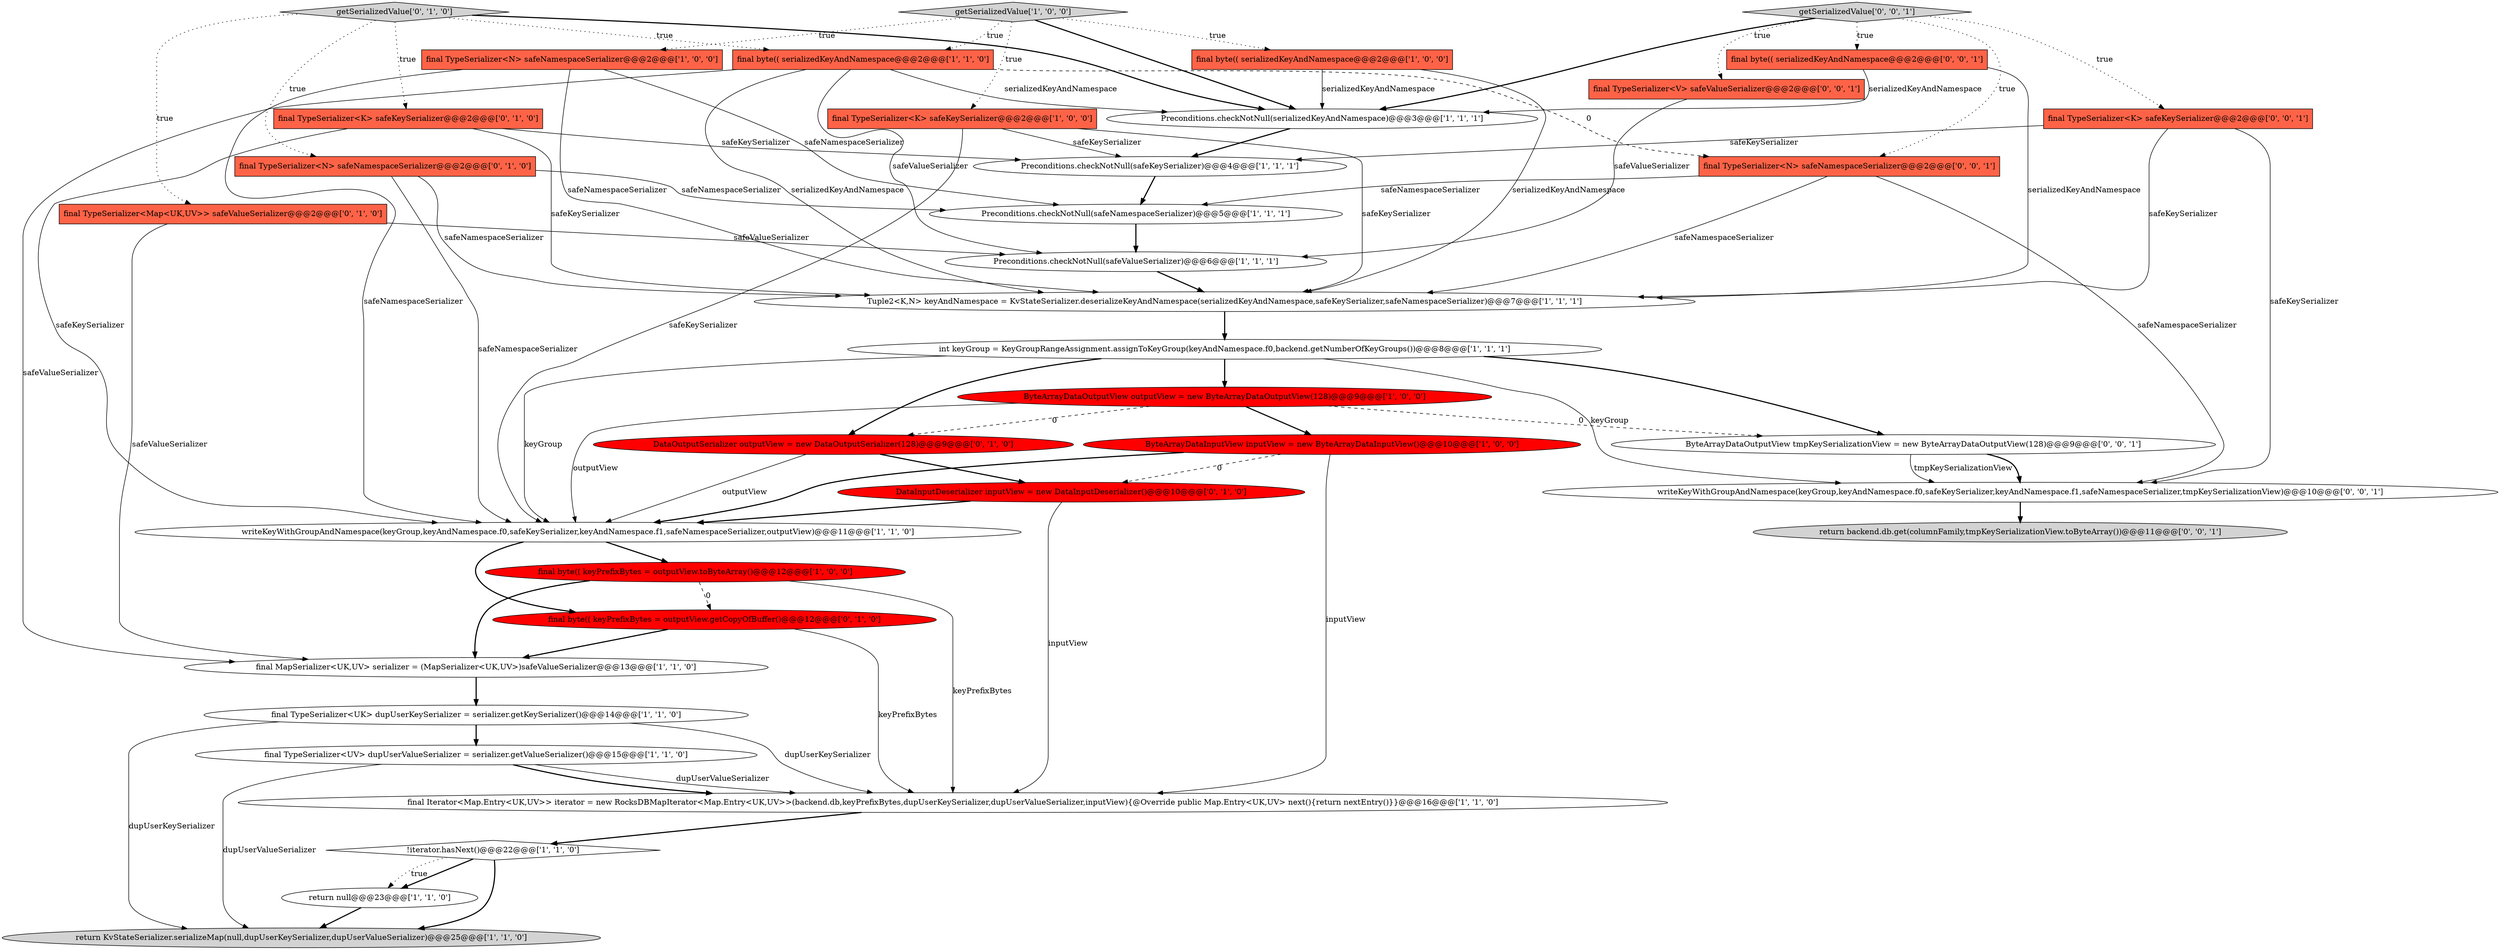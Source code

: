 digraph {
0 [style = filled, label = "final TypeSerializer<N> safeNamespaceSerializer@@@2@@@['1', '0', '0']", fillcolor = tomato, shape = box image = "AAA0AAABBB1BBB"];
9 [style = filled, label = "final byte(( serializedKeyAndNamespace@@@2@@@['1', '0', '0']", fillcolor = tomato, shape = box image = "AAA0AAABBB1BBB"];
8 [style = filled, label = "getSerializedValue['1', '0', '0']", fillcolor = lightgray, shape = diamond image = "AAA0AAABBB1BBB"];
7 [style = filled, label = "final Iterator<Map.Entry<UK,UV>> iterator = new RocksDBMapIterator<Map.Entry<UK,UV>>(backend.db,keyPrefixBytes,dupUserKeySerializer,dupUserValueSerializer,inputView){@Override public Map.Entry<UK,UV> next(){return nextEntry()}}@@@16@@@['1', '1', '0']", fillcolor = white, shape = ellipse image = "AAA0AAABBB1BBB"];
22 [style = filled, label = "DataInputDeserializer inputView = new DataInputDeserializer()@@@10@@@['0', '1', '0']", fillcolor = red, shape = ellipse image = "AAA1AAABBB2BBB"];
16 [style = filled, label = "Preconditions.checkNotNull(safeNamespaceSerializer)@@@5@@@['1', '1', '1']", fillcolor = white, shape = ellipse image = "AAA0AAABBB1BBB"];
23 [style = filled, label = "getSerializedValue['0', '1', '0']", fillcolor = lightgray, shape = diamond image = "AAA0AAABBB2BBB"];
32 [style = filled, label = "final byte(( serializedKeyAndNamespace@@@2@@@['0', '0', '1']", fillcolor = tomato, shape = box image = "AAA0AAABBB3BBB"];
15 [style = filled, label = "final byte(( serializedKeyAndNamespace@@@2@@@['1', '1', '0']", fillcolor = tomato, shape = box image = "AAA0AAABBB1BBB"];
28 [style = filled, label = "final byte(( keyPrefixBytes = outputView.getCopyOfBuffer()@@@12@@@['0', '1', '0']", fillcolor = red, shape = ellipse image = "AAA1AAABBB2BBB"];
10 [style = filled, label = "Preconditions.checkNotNull(serializedKeyAndNamespace)@@@3@@@['1', '1', '1']", fillcolor = white, shape = ellipse image = "AAA0AAABBB1BBB"];
26 [style = filled, label = "final TypeSerializer<Map<UK,UV>> safeValueSerializer@@@2@@@['0', '1', '0']", fillcolor = tomato, shape = box image = "AAA0AAABBB2BBB"];
3 [style = filled, label = "!iterator.hasNext()@@@22@@@['1', '1', '0']", fillcolor = white, shape = diamond image = "AAA0AAABBB1BBB"];
36 [style = filled, label = "ByteArrayDataOutputView tmpKeySerializationView = new ByteArrayDataOutputView(128)@@@9@@@['0', '0', '1']", fillcolor = white, shape = ellipse image = "AAA0AAABBB3BBB"];
2 [style = filled, label = "final TypeSerializer<UV> dupUserValueSerializer = serializer.getValueSerializer()@@@15@@@['1', '1', '0']", fillcolor = white, shape = ellipse image = "AAA0AAABBB1BBB"];
5 [style = filled, label = "ByteArrayDataInputView inputView = new ByteArrayDataInputView()@@@10@@@['1', '0', '0']", fillcolor = red, shape = ellipse image = "AAA1AAABBB1BBB"];
19 [style = filled, label = "writeKeyWithGroupAndNamespace(keyGroup,keyAndNamespace.f0,safeKeySerializer,keyAndNamespace.f1,safeNamespaceSerializer,outputView)@@@11@@@['1', '1', '0']", fillcolor = white, shape = ellipse image = "AAA0AAABBB1BBB"];
34 [style = filled, label = "writeKeyWithGroupAndNamespace(keyGroup,keyAndNamespace.f0,safeKeySerializer,keyAndNamespace.f1,safeNamespaceSerializer,tmpKeySerializationView)@@@10@@@['0', '0', '1']", fillcolor = white, shape = ellipse image = "AAA0AAABBB3BBB"];
25 [style = filled, label = "DataOutputSerializer outputView = new DataOutputSerializer(128)@@@9@@@['0', '1', '0']", fillcolor = red, shape = ellipse image = "AAA1AAABBB2BBB"];
11 [style = filled, label = "Tuple2<K,N> keyAndNamespace = KvStateSerializer.deserializeKeyAndNamespace(serializedKeyAndNamespace,safeKeySerializer,safeNamespaceSerializer)@@@7@@@['1', '1', '1']", fillcolor = white, shape = ellipse image = "AAA0AAABBB1BBB"];
29 [style = filled, label = "final TypeSerializer<K> safeKeySerializer@@@2@@@['0', '0', '1']", fillcolor = tomato, shape = box image = "AAA0AAABBB3BBB"];
13 [style = filled, label = "return KvStateSerializer.serializeMap(null,dupUserKeySerializer,dupUserValueSerializer)@@@25@@@['1', '1', '0']", fillcolor = lightgray, shape = ellipse image = "AAA0AAABBB1BBB"];
14 [style = filled, label = "final TypeSerializer<K> safeKeySerializer@@@2@@@['1', '0', '0']", fillcolor = tomato, shape = box image = "AAA0AAABBB1BBB"];
30 [style = filled, label = "getSerializedValue['0', '0', '1']", fillcolor = lightgray, shape = diamond image = "AAA0AAABBB3BBB"];
35 [style = filled, label = "final TypeSerializer<N> safeNamespaceSerializer@@@2@@@['0', '0', '1']", fillcolor = tomato, shape = box image = "AAA0AAABBB3BBB"];
18 [style = filled, label = "Preconditions.checkNotNull(safeKeySerializer)@@@4@@@['1', '1', '1']", fillcolor = white, shape = ellipse image = "AAA0AAABBB1BBB"];
20 [style = filled, label = "final TypeSerializer<UK> dupUserKeySerializer = serializer.getKeySerializer()@@@14@@@['1', '1', '0']", fillcolor = white, shape = ellipse image = "AAA0AAABBB1BBB"];
27 [style = filled, label = "final TypeSerializer<N> safeNamespaceSerializer@@@2@@@['0', '1', '0']", fillcolor = tomato, shape = box image = "AAA0AAABBB2BBB"];
21 [style = filled, label = "Preconditions.checkNotNull(safeValueSerializer)@@@6@@@['1', '1', '1']", fillcolor = white, shape = ellipse image = "AAA0AAABBB1BBB"];
17 [style = filled, label = "ByteArrayDataOutputView outputView = new ByteArrayDataOutputView(128)@@@9@@@['1', '0', '0']", fillcolor = red, shape = ellipse image = "AAA1AAABBB1BBB"];
31 [style = filled, label = "return backend.db.get(columnFamily,tmpKeySerializationView.toByteArray())@@@11@@@['0', '0', '1']", fillcolor = lightgray, shape = ellipse image = "AAA0AAABBB3BBB"];
24 [style = filled, label = "final TypeSerializer<K> safeKeySerializer@@@2@@@['0', '1', '0']", fillcolor = tomato, shape = box image = "AAA0AAABBB2BBB"];
33 [style = filled, label = "final TypeSerializer<V> safeValueSerializer@@@2@@@['0', '0', '1']", fillcolor = tomato, shape = box image = "AAA0AAABBB3BBB"];
1 [style = filled, label = "int keyGroup = KeyGroupRangeAssignment.assignToKeyGroup(keyAndNamespace.f0,backend.getNumberOfKeyGroups())@@@8@@@['1', '1', '1']", fillcolor = white, shape = ellipse image = "AAA0AAABBB1BBB"];
6 [style = filled, label = "final MapSerializer<UK,UV> serializer = (MapSerializer<UK,UV>)safeValueSerializer@@@13@@@['1', '1', '0']", fillcolor = white, shape = ellipse image = "AAA0AAABBB1BBB"];
4 [style = filled, label = "return null@@@23@@@['1', '1', '0']", fillcolor = white, shape = ellipse image = "AAA0AAABBB1BBB"];
12 [style = filled, label = "final byte(( keyPrefixBytes = outputView.toByteArray()@@@12@@@['1', '0', '0']", fillcolor = red, shape = ellipse image = "AAA1AAABBB1BBB"];
2->7 [style = solid, label="dupUserValueSerializer"];
8->10 [style = bold, label=""];
28->6 [style = bold, label=""];
25->22 [style = bold, label=""];
22->7 [style = solid, label="inputView"];
35->11 [style = solid, label="safeNamespaceSerializer"];
15->6 [style = solid, label="safeValueSerializer"];
3->4 [style = bold, label=""];
33->21 [style = solid, label="safeValueSerializer"];
26->21 [style = solid, label="safeValueSerializer"];
27->11 [style = solid, label="safeNamespaceSerializer"];
12->7 [style = solid, label="keyPrefixBytes"];
36->34 [style = solid, label="tmpKeySerializationView"];
8->0 [style = dotted, label="true"];
23->15 [style = dotted, label="true"];
19->28 [style = bold, label=""];
27->16 [style = solid, label="safeNamespaceSerializer"];
17->36 [style = dashed, label="0"];
25->19 [style = solid, label="outputView"];
30->33 [style = dotted, label="true"];
17->5 [style = bold, label=""];
19->12 [style = bold, label=""];
29->34 [style = solid, label="safeKeySerializer"];
28->7 [style = solid, label="keyPrefixBytes"];
24->18 [style = solid, label="safeKeySerializer"];
0->19 [style = solid, label="safeNamespaceSerializer"];
34->31 [style = bold, label=""];
24->11 [style = solid, label="safeKeySerializer"];
1->17 [style = bold, label=""];
30->29 [style = dotted, label="true"];
15->11 [style = solid, label="serializedKeyAndNamespace"];
21->11 [style = bold, label=""];
8->14 [style = dotted, label="true"];
27->19 [style = solid, label="safeNamespaceSerializer"];
23->27 [style = dotted, label="true"];
30->32 [style = dotted, label="true"];
23->10 [style = bold, label=""];
30->10 [style = bold, label=""];
24->19 [style = solid, label="safeKeySerializer"];
9->11 [style = solid, label="serializedKeyAndNamespace"];
15->10 [style = solid, label="serializedKeyAndNamespace"];
35->16 [style = solid, label="safeNamespaceSerializer"];
23->24 [style = dotted, label="true"];
20->7 [style = solid, label="dupUserKeySerializer"];
10->18 [style = bold, label=""];
22->19 [style = bold, label=""];
0->11 [style = solid, label="safeNamespaceSerializer"];
4->13 [style = bold, label=""];
8->15 [style = dotted, label="true"];
2->13 [style = solid, label="dupUserValueSerializer"];
5->7 [style = solid, label="inputView"];
17->25 [style = dashed, label="0"];
15->35 [style = dashed, label="0"];
6->20 [style = bold, label=""];
5->19 [style = bold, label=""];
32->11 [style = solid, label="serializedKeyAndNamespace"];
9->10 [style = solid, label="serializedKeyAndNamespace"];
32->10 [style = solid, label="serializedKeyAndNamespace"];
8->9 [style = dotted, label="true"];
14->19 [style = solid, label="safeKeySerializer"];
1->25 [style = bold, label=""];
36->34 [style = bold, label=""];
5->22 [style = dashed, label="0"];
18->16 [style = bold, label=""];
1->19 [style = solid, label="keyGroup"];
35->34 [style = solid, label="safeNamespaceSerializer"];
29->11 [style = solid, label="safeKeySerializer"];
11->1 [style = bold, label=""];
15->21 [style = solid, label="safeValueSerializer"];
14->18 [style = solid, label="safeKeySerializer"];
3->4 [style = dotted, label="true"];
29->18 [style = solid, label="safeKeySerializer"];
12->6 [style = bold, label=""];
1->36 [style = bold, label=""];
0->16 [style = solid, label="safeNamespaceSerializer"];
26->6 [style = solid, label="safeValueSerializer"];
7->3 [style = bold, label=""];
20->2 [style = bold, label=""];
17->19 [style = solid, label="outputView"];
23->26 [style = dotted, label="true"];
30->35 [style = dotted, label="true"];
1->34 [style = solid, label="keyGroup"];
16->21 [style = bold, label=""];
12->28 [style = dashed, label="0"];
3->13 [style = bold, label=""];
14->11 [style = solid, label="safeKeySerializer"];
20->13 [style = solid, label="dupUserKeySerializer"];
2->7 [style = bold, label=""];
}
